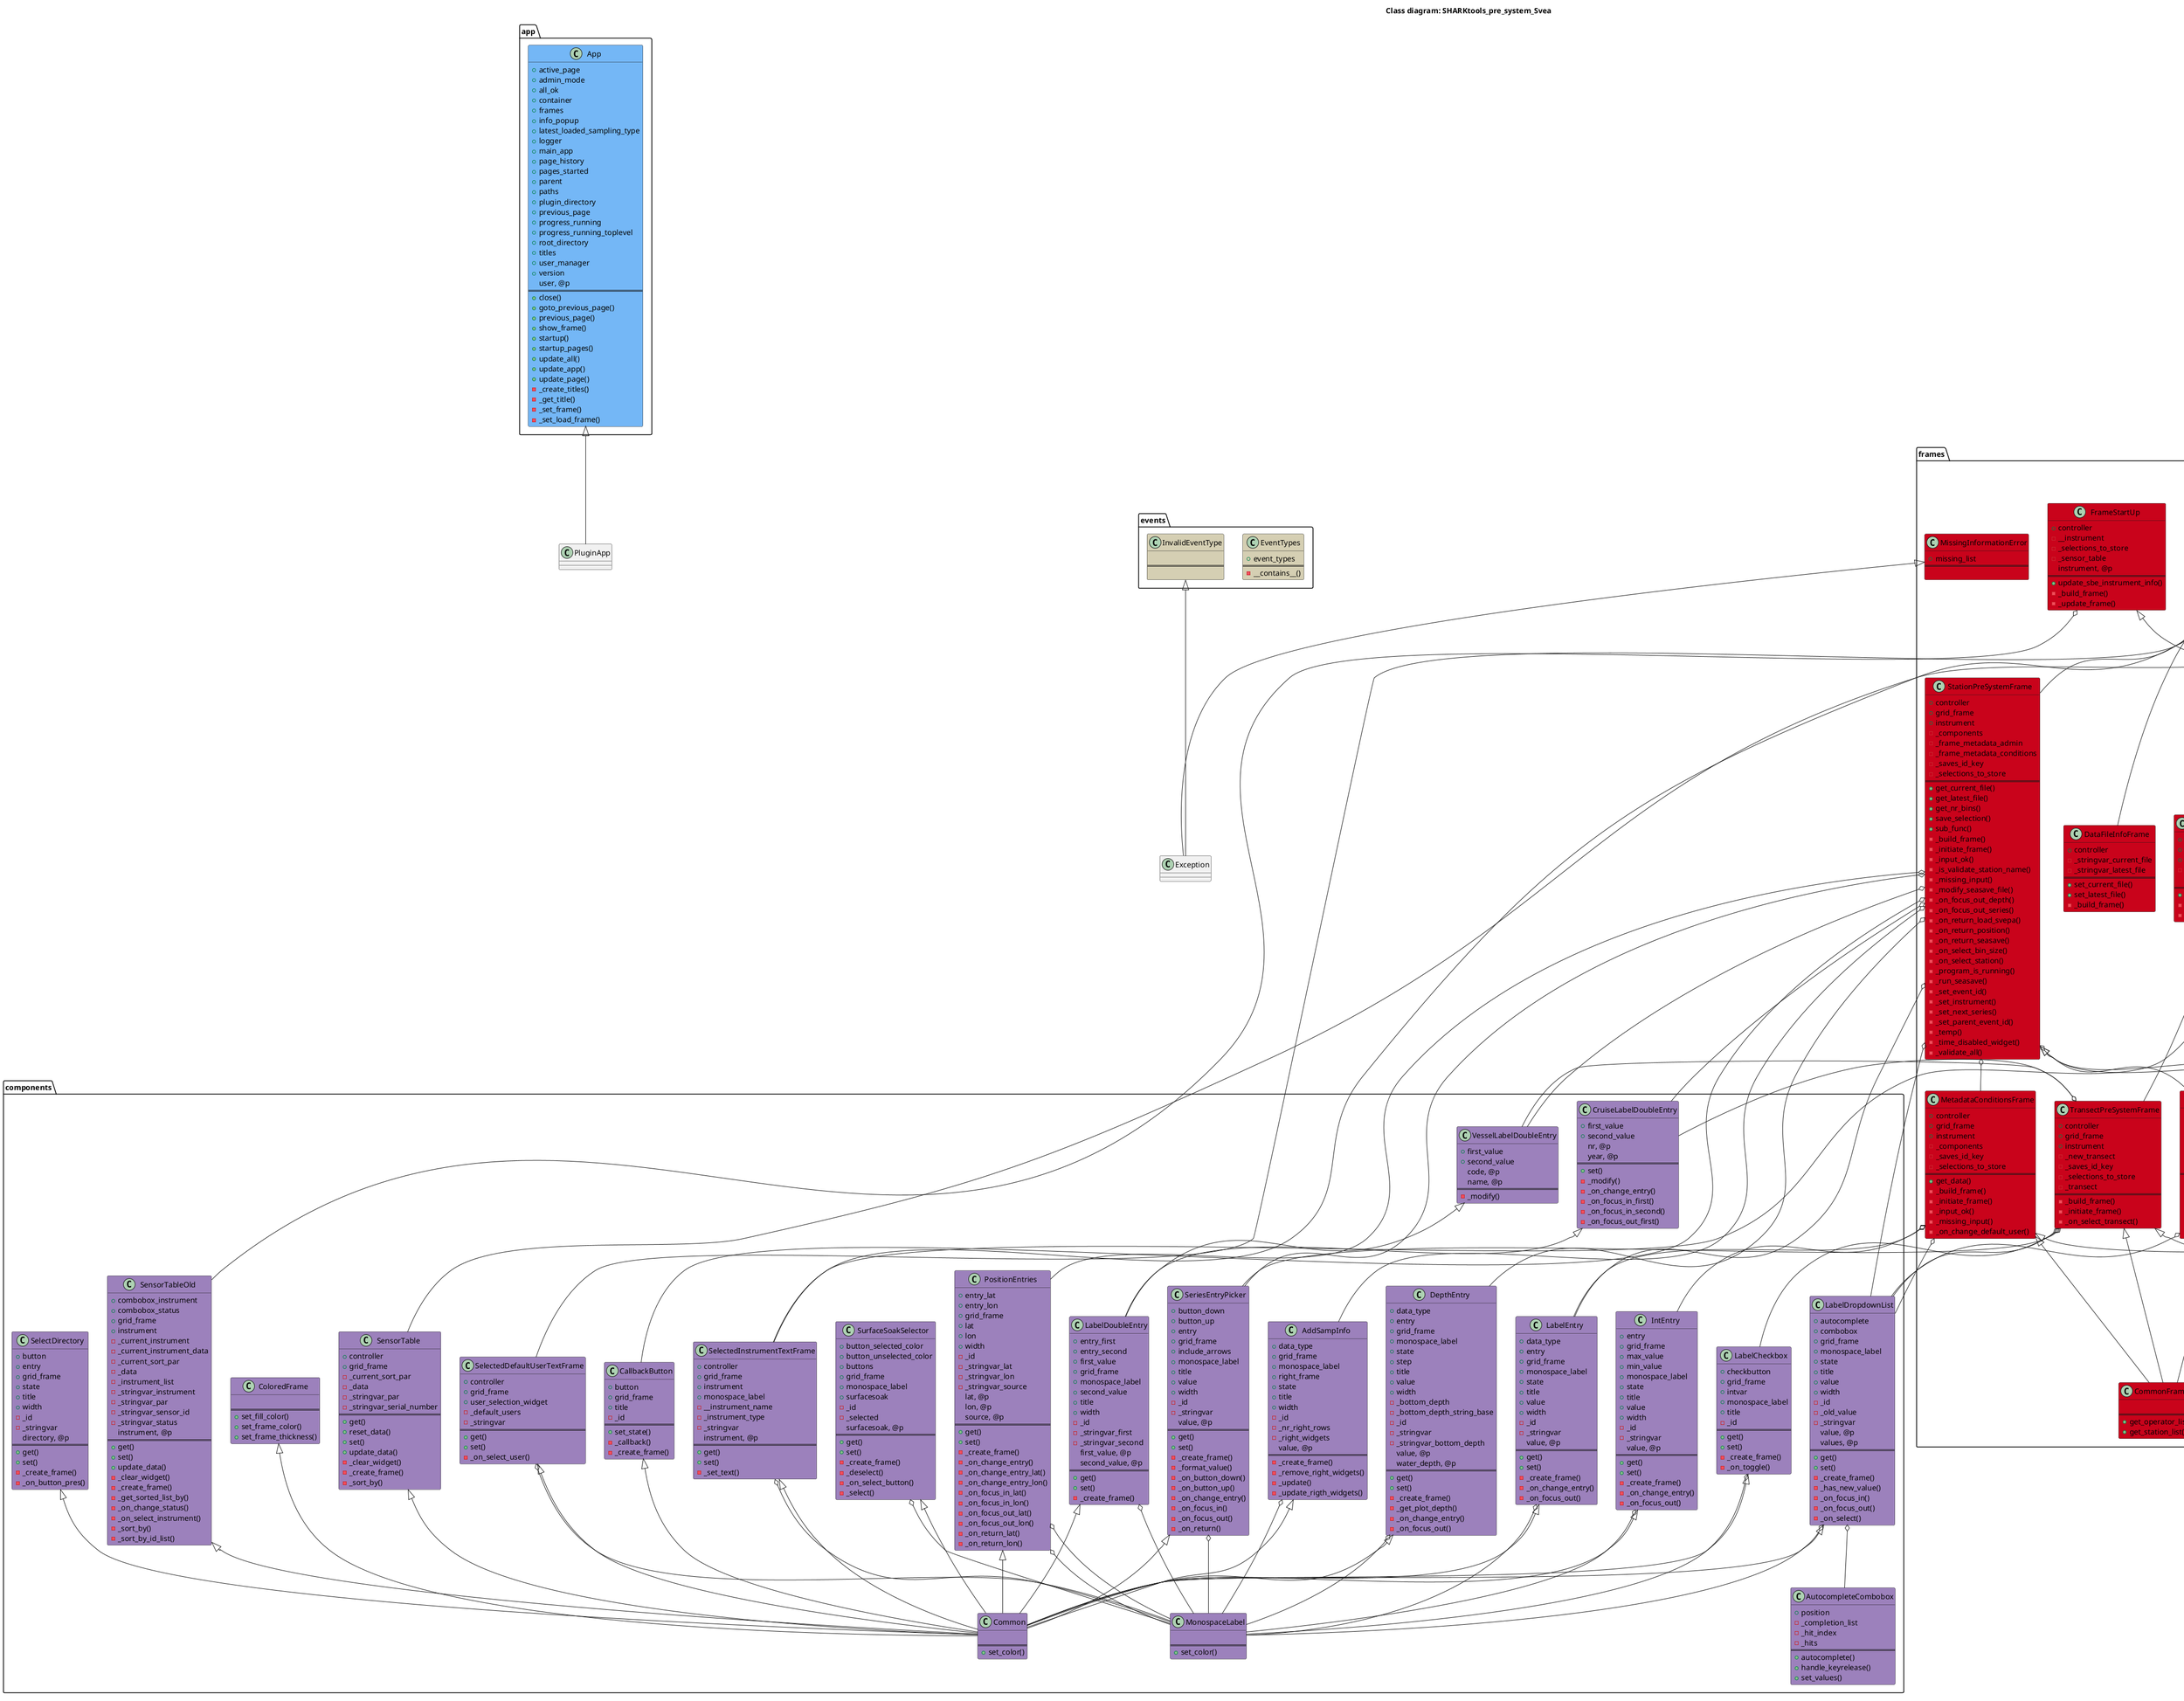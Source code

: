 @startuml

title Class diagram: SHARKtools_pre_system_Svea

class app.App #74B7F6 {
	+active_page
	+admin_mode
	+all_ok
	+container
	+frames
	+info_popup
	+latest_loaded_sampling_type
	+logger
	+main_app
	+page_history
	+pages_started
	+parent
	+paths
	+plugin_directory
	+previous_page
	+progress_running
	+progress_running_toplevel
	+root_directory
	+titles
	+user_manager
	+version
	user, @p
==
	+close()
	+goto_previous_page()
	+previous_page()
	+show_frame()
	+startup()
	+startup_pages()
	+update_all()
	+update_app()
	+update_page()
	-_create_titles()
	-_get_title()
	-_set_frame()
	-_set_load_frame()
}

class components.AddSampInfo #9C81BC {
	+data_type
	+grid_frame
	+monospace_label
	+right_frame
	+state
	+title
	+width
	-_id
	-_nr_right_rows
	-_right_widgets
	value, @p
==
	-_create_frame()
	-_remove_right_widgets()
	-_update()
	-_update_rigth_widgets()
}

class components.AutocompleteCombobox #9C81BC {
	+position
	-_completion_list
	-_hit_index
	-_hits
==
	+autocomplete()
	+handle_keyrelease()
	+set_values()
}

class components.CallbackButton #9C81BC {
	+button
	+grid_frame
	+title
	-_id
==
	+set_state()
	-_callback()
	-_create_frame()
}

class components.ColoredFrame #9C81BC {
	
==
	+set_fill_color()
	+set_frame_color()
	+set_frame_thickness()
}

class components.Common #9C81BC {
	
==
	+set_color()
}

class components.CruiseLabelDoubleEntry #9C81BC {
	+first_value
	+second_value
	nr, @p
	year, @p
==
	+set()
	-_modify()
	-_on_change_entry()
	-_on_focus_in_first()
	-_on_focus_in_second()
	-_on_focus_out_first()
}

class components.DepthEntry #9C81BC {
	+data_type
	+entry
	+grid_frame
	+monospace_label
	+state
	+step
	+title
	+value
	+width
	-_bottom_depth
	-_bottom_depth_string_base
	-_id
	-_stringvar
	-_stringvar_bottom_depth
	value, @p
	water_depth, @p
==
	+get()
	+set()
	-_create_frame()
	-_get_plot_depth()
	-_on_change_entry()
	-_on_focus_out()
}

class components.IntEntry #9C81BC {
	+entry
	+grid_frame
	+max_value
	+min_value
	+monospace_label
	+state
	+title
	+value
	+width
	-_id
	-_stringvar
	value, @p
==
	+get()
	+set()
	-_create_frame()
	-_on_change_entry()
	-_on_focus_out()
}

class components.LabelCheckbox #9C81BC {
	+checkbutton
	+grid_frame
	+intvar
	+monospace_label
	+title
	-_id
==
	+get()
	+set()
	-_create_frame()
	-_on_toggle()
}

class components.LabelDoubleEntry #9C81BC {
	+entry_first
	+entry_second
	+first_value
	+grid_frame
	+monospace_label
	+second_value
	+title
	+width
	-_id
	-_stringvar_first
	-_stringvar_second
	first_value, @p
	second_value, @p
==
	+get()
	+set()
	-_create_frame()
}

class components.LabelDropdownList #9C81BC {
	+autocomplete
	+combobox
	+grid_frame
	+monospace_label
	+state
	+title
	+value
	+width
	-_id
	-_old_value
	-_stringvar
	value, @p
	values, @p
==
	+get()
	+set()
	-_create_frame()
	-_has_new_value()
	-_on_focus_in()
	-_on_focus_out()
	-_on_select()
}

class components.LabelEntry #9C81BC {
	+data_type
	+entry
	+grid_frame
	+monospace_label
	+state
	+title
	+value
	+width
	-_id
	-_stringvar
	value, @p
==
	+get()
	+set()
	-_create_frame()
	-_on_change_entry()
	-_on_focus_out()
}

class components.MonospaceLabel #9C81BC {
	
==
	+set_color()
}

class components.PositionEntries #9C81BC {
	+entry_lat
	+entry_lon
	+grid_frame
	+lat
	+lon
	+width
	-_id
	-_stringvar_lat
	-_stringvar_lon
	-_stringvar_source
	lat, @p
	lon, @p
	source, @p
==
	+get()
	+set()
	-_create_frame()
	-_on_change_entry()
	-_on_change_entry_lat()
	-_on_change_entry_lon()
	-_on_focus_in_lat()
	-_on_focus_in_lon()
	-_on_focus_out_lat()
	-_on_focus_out_lon()
	-_on_return_lat()
	-_on_return_lon()
}

class components.SelectDirectory #9C81BC {
	+button
	+entry
	+grid_frame
	+state
	+title
	+width
	-_id
	-_stringvar
	directory, @p
==
	+get()
	+set()
	-_create_frame()
	-_on_button_pres()
}

class components.SelectedDefaultUserTextFrame #9C81BC {
	+controller
	+grid_frame
	+user_selection_widget
	-_default_users
	-_stringvar
==
	+get()
	+set()
	-_on_select_user()
}

class components.SelectedInstrumentTextFrame #9C81BC {
	+controller
	+grid_frame
	+instrument
	+monospace_label
	-__instrument_name
	-_instrument_type
	-_stringvar
	instrument, @p
==
	+get()
	+set()
	-_set_text()
}

class components.SensorTable #9C81BC {
	+controller
	+grid_frame
	-_current_sort_par
	-_data
	-_stringvar_par
	-_stringvar_serial_number
==
	+get()
	+reset_data()
	+set()
	+update_data()
	-_clear_widget()
	-_create_frame()
	-_sort_by()
}

class components.SensorTableOld #9C81BC {
	+combobox_instrument
	+combobox_status
	+grid_frame
	+instrument
	-_current_instrument
	-_current_instrument_data
	-_current_sort_par
	-_data
	-_instrument_list
	-_stringvar_instrument
	-_stringvar_par
	-_stringvar_sensor_id
	-_stringvar_status
	instrument, @p
==
	+get()
	+set()
	+update_data()
	-_clear_widget()
	-_create_frame()
	-_get_sorted_list_by()
	-_on_change_status()
	-_on_select_instrument()
	-_sort_by()
	-_sort_by_id_list()
}

class components.SeriesEntryPicker #9C81BC {
	+button_down
	+button_up
	+entry
	+grid_frame
	+include_arrows
	+monospace_label
	+title
	+value
	+width
	-_id
	-_stringvar
	value, @p
==
	+get()
	+set()
	-_create_frame()
	-_format_value()
	-_on_button_down()
	-_on_button_up()
	-_on_change_entry()
	-_on_focus_in()
	-_on_focus_out()
	-_on_return()
}

class components.SurfaceSoakSelector #9C81BC {
	+button_selected_color
	+button_unselected_color
	+buttons
	+grid_frame
	+monospace_label
	+surfacesoak
	-_id
	-_selected
	surfacesoak, @p
==
	+get()
	+set()
	-_create_frame()
	-_deselect()
	-_on_select_button()
	-_select()
}

class components.VesselLabelDoubleEntry #9C81BC {
	+first_value
	+second_value
	code, @p
	name, @p
==
	-_modify()
}

class events.EventTypes #D5CFB3 {
	+event_types
==
	-__contains__()
}

class events.InvalidEventType #D5CFB3 {
	
==
	
}

class frames.ColoredFrame #C9031B {
	
==
	+set_fill_color()
	+set_frame_color()
	+set_frame_thickness()
}

class frames.CommonFrameMethods #C9031B {
	
==
	+get_operator_list()
	+get_station_list()
}

class frames.DataFileInfoFrame #C9031B {
	+controller
	-_stringvar_current_file
	-_stringvar_latest_file
==
	+set_current_file()
	+set_latest_file()
	-_build_frame()
}

class frames.FrameInstrumentButtons #C9031B {
	+button_selected_color
	+button_unselected_color
	+buttons
	+controller
	-_instrument_type
	-_selected
	-_selections_to_store
	instrument, @p
==
	+deselect()
	-_build_frame()
	-_on_select_instrument()
	-_select()
}

class frames.FrameManageCTDcastsStation #C9031B {
	+content_frame
	+controller
	+data_file_info_frame
	+default_user_frame
	+instrument_text_frame
	-__instrument
	-_saves_id_key
	-_selections_to_store
	instrument, @p
==
	+save_selection()
	-_build_frame()
	-_update_data_file_info()
	-_update_frame()
}

class frames.FrameManageCTDcastsTransect #C9031B {
	+content_frame
	+controller
	+instrument_text_frame
	-__instrument
	instrument, @p
==
	+save_selection()
	-_build_frame()
	-_update_frame()
}

class frames.FrameSelectInstrument #C9031B {
	+confirm_button
	+controller
	-_frame_info
	-_frame_instrument_buttons
	-_sensor_table
	config_root_directory, @p
	data_root_directory_local, @p
	data_root_directory_server, @p
	instrument, @p
==
	-_add_subscribers()
	-_build_frame()
	-_on_change_config_path()
	-_on_change_data_path()
	-_on_confirm_sensors()
	-_on_select_instrument()
}

class frames.FrameStartUp #C9031B {
	+controller
	-__instrument
	-_selections_to_store
	-_sensor_table
	instrument, @p
==
	+update_sbe_instrument_info()
	-_build_frame()
	-_update_frame()
}

class frames.MetadataAdminFrame #C9031B {
	+controller
	+grid_frame
	+instrument
	-_components
	-_saves_id_key
	-_selections_to_store
==
	+get_data()
	-_build_frame()
	-_initiate_frame()
	-_input_ok()
	-_missing_input()
	-_on_change_default_user()
}

class frames.MetadataConditionsFrame #C9031B {
	+controller
	+grid_frame
	+instrument
	-_components
	-_saves_id_key
	-_selections_to_store
==
	+get_data()
	-_build_frame()
	-_initiate_frame()
	-_input_ok()
	-_missing_input()
	-_on_change_default_user()
}

class frames.MissingInformationError #C9031B {
	+missing_list
==
	
}

class frames.ProcessingFrame #C9031B {
	+grid_frame
	-_saves_id_key
	-_selections_to_store
==
	-_build_frame()
}

class frames.SelectionInfoFrame #C9031B {
	+controller
	+latest_instrument
	-_selections_to_store
	-_stringvar_config_root_path
	-_stringvar_ctd
	-_stringvar_data_root_path_local
	-_stringvar_data_root_path_server
	-_stringvar_seasave_psa
	-_stringvar_xmlcon
	config_root_path, @p
	data_root_path_local, @p
	data_root_path_server, @p
==
	+reset_info()
	+update_info()
	-_build_frame()
	-_on_click_root_config()
	-_on_click_root_data_local()
	-_on_click_root_data_server()
	-_set_config_root_directory()
	-_set_data_root_directory_local()
	-_set_data_root_directory_server()
	-_set_paths_in_controller()
}

class frames.StationPreSystemFrame #C9031B {
	+controller
	+grid_frame
	+instrument
	-_components
	-_frame_metadata_admin
	-_frame_metadata_conditions
	-_saves_id_key
	-_selections_to_store
==
	+get_current_file()
	+get_latest_file()
	+get_nr_bins()
	+save_selection()
	+sub_func()
	-_build_frame()
	-_initiate_frame()
	-_input_ok()
	-_is_validate_station_name()
	-_missing_input()
	-_modify_seasave_file()
	-_on_focus_out_depth()
	-_on_focus_out_series()
	-_on_return_load_svepa()
	-_on_return_position()
	-_on_return_seasave()
	-_on_select_bin_size()
	-_on_select_station()
	-_program_is_running()
	-_run_seasave()
	-_set_event_id()
	-_set_instrument()
	-_set_next_series()
	-_set_parent_event_id()
	-_temp()
	-_time_disabled_widget()
	-_validate_all()
}

class frames.TransectPreSystemFrame #C9031B {
	+controller
	+grid_frame
	+instrument
	-_new_transect
	-_saves_id_key
	-_selections_to_store
	-_transect
==
	-_build_frame()
	-_initiate_frame()
	-_on_select_transect()
}

class page_start.PageStart #165433 {
	+controller
	+notebook
	+parent
	+parent_app
	+sbe_paths
	-_current_instrument
	-_frame_manage_ctd_casts
	-_frame_select_instrument
	-_station_instruments
	-_transect_instruments
	user, @p
==
	+close()
	+startup()
	+update_page()
	-_add_subscribers()
	-_create_frame()
	-_on_confirm_sensors()
	-_on_select_instrument()
	-_update_frame_manage_ctd_casts()
}

class saves.Defaults #F97A56 {
	+data
	+file_path
	-_default_user_path
	-_this_directory
==
	+get()
	-_load()
	-_load_default_user()
	-_save_default_user()
}

class saves.SaveComponents #F97A56 {
	-_components_to_store
	-_defaults
	-_saves
	-_saves_id_key
==
	+add_components()
	+load()
	+save()
}

class saves.SaveSelection #F97A56 {
	-_defaults
	-_defaults, @ca
	-_saves, @ca
	-_saves_id_key, @ca
	-_selections_to_store, @ca
==
	+load_selection()
	+save_selection()
}

class saves.Saves #F97A56 {
	+data
	+file_path
==
	+get()
	+set()
	-_load()
	-_save()
}

class test_scrollbar.messageList #E669E2 {
	+innerFrame
	+placeholder
	+scrollFrame
	+widget_list
==
	+add_message()
	+del_message()
}

class test_scrollbar.scrollingFrame #E669E2 {
	+canvas
	+frame
	+hsb
	+vsb
	+window
==
	+onCanvasConfigure()
	+onFrameConfigure()
}

class translator.Translator #CB5A46 {
	+names, @ca
	+reversed_names
==
	+get_id()
	+get_readable()
}


app.App <|-- PluginApp

events.InvalidEventType <|-- Exception

test_scrollbar.scrollingFrame <|-- Frame

test_scrollbar.messageList <|-- object



components.ColoredFrame <|-- components.Common

components.AddSampInfo <|-- components.Common

components.LabelDropdownList <|-- components.Common

components.LabelEntry <|-- components.Common

components.LabelDoubleEntry <|-- components.Common

components.CruiseLabelDoubleEntry <|-- components.LabelDoubleEntry

components.CallbackButton <|-- components.Common

components.DepthEntry <|-- components.Common

components.IntEntry <|-- components.Common

components.VesselLabelDoubleEntry <|-- components.LabelDoubleEntry

components.SelectDirectory <|-- components.Common

components.SelectedInstrumentTextFrame <|-- components.Common

components.SelectedDefaultUserTextFrame <|-- components.Common

components.SeriesEntryPicker <|-- components.Common

components.SurfaceSoakSelector <|-- components.Common

components.SensorTableOld <|-- components.Common

components.SensorTable <|-- components.Common

components.LabelCheckbox <|-- components.Common

components.PositionEntries <|-- components.Common

frames.MissingInformationError <|-- Exception


frames.StationPreSystemFrame <|-- frames.CommonFrameMethods
frames.StationPreSystemFrame <|-- saves.SaveSelection

frames.MetadataAdminFrame <|-- frames.CommonFrameMethods
frames.MetadataAdminFrame <|-- saves.SaveSelection

frames.MetadataConditionsFrame <|-- frames.CommonFrameMethods
frames.MetadataConditionsFrame <|-- saves.SaveSelection

frames.TransectPreSystemFrame <|-- frames.CommonFrameMethods
frames.TransectPreSystemFrame <|-- saves.SaveSelection

frames.ProcessingFrame <|-- saves.SaveSelection



frames.SelectionInfoFrame <|-- saves.SaveSelection

frames.FrameInstrumentButtons <|-- saves.SaveSelection

frames.FrameStartUp <|-- saves.SaveSelection

frames.FrameManageCTDcastsStation <|-- saves.SaveSelection



saves.SaveSelection o-- saves.Saves
saves.SaveSelection o-- saves.Defaults
saves.SaveSelection o-- saves.Defaults

saves.SaveComponents o-- saves.Saves
saves.SaveComponents o-- saves.Defaults

test_scrollbar.messageList o-- test_scrollbar.scrollingFrame
test_scrollbar.messageList o-- test_scrollbar.messageList

components.AddSampInfo o-- components.MonospaceLabel

components.LabelDropdownList o-- components.MonospaceLabel
components.LabelDropdownList o-- components.AutocompleteCombobox

components.LabelEntry o-- components.MonospaceLabel

components.LabelDoubleEntry o-- components.MonospaceLabel

components.DepthEntry o-- components.MonospaceLabel

components.IntEntry o-- components.MonospaceLabel

components.SelectedInstrumentTextFrame o-- components.MonospaceLabel

components.SelectedDefaultUserTextFrame o-- components.MonospaceLabel

components.SeriesEntryPicker o-- components.MonospaceLabel

components.SurfaceSoakSelector o-- components.MonospaceLabel

components.LabelCheckbox o-- components.MonospaceLabel

components.PositionEntries o-- components.MonospaceLabel
components.PositionEntries o-- components.MonospaceLabel

frames.StationPreSystemFrame o-- frames.MetadataAdminFrame
frames.StationPreSystemFrame o-- frames.MetadataConditionsFrame
frames.StationPreSystemFrame o-- components.CruiseLabelDoubleEntry
frames.StationPreSystemFrame o-- components.SeriesEntryPicker
frames.StationPreSystemFrame o-- components.LabelDropdownList
frames.StationPreSystemFrame o-- components.LabelEntry
frames.StationPreSystemFrame o-- components.DepthEntry
frames.StationPreSystemFrame o-- components.VesselLabelDoubleEntry
frames.StationPreSystemFrame o-- components.PositionEntries
frames.StationPreSystemFrame o-- components.AddSampInfo
frames.StationPreSystemFrame o-- components.CallbackButton

frames.FrameSelectInstrument o-- frames.FrameInstrumentButtons
frames.FrameSelectInstrument o-- frames.SelectionInfoFrame
frames.FrameSelectInstrument o-- components.SensorTable

frames.FrameManageCTDcastsStation o-- frames.StationPreSystemFrame
frames.FrameManageCTDcastsStation o-- frames.DataFileInfoFrame
frames.FrameManageCTDcastsStation o-- components.SelectedInstrumentTextFrame
frames.FrameManageCTDcastsStation o-- components.SelectedDefaultUserTextFrame

frames.FrameManageCTDcastsTransect o-- frames.TransectPreSystemFrame
frames.FrameManageCTDcastsTransect o-- components.SelectedInstrumentTextFrame

frames.MetadataAdminFrame o-- components.LabelDropdownList

frames.MetadataConditionsFrame o-- components.IntEntry
frames.MetadataConditionsFrame o-- components.LabelDropdownList
frames.MetadataConditionsFrame o-- components.LabelEntry

frames.TransectPreSystemFrame o-- components.CruiseLabelDoubleEntry
frames.TransectPreSystemFrame o-- components.SeriesEntryPicker
frames.TransectPreSystemFrame o-- components.LabelDropdownList
frames.TransectPreSystemFrame o-- components.VesselLabelDoubleEntry
frames.TransectPreSystemFrame o-- components.LabelCheckbox

frames.FrameStartUp o-- components.SensorTableOld

page_start.PageStart o-- frames.FrameSelectInstrument
page_start.PageStart o-- frames.FrameManageCTDcastsStation
page_start.PageStart o-- frames.FrameManageCTDcastsTransect

@enduml